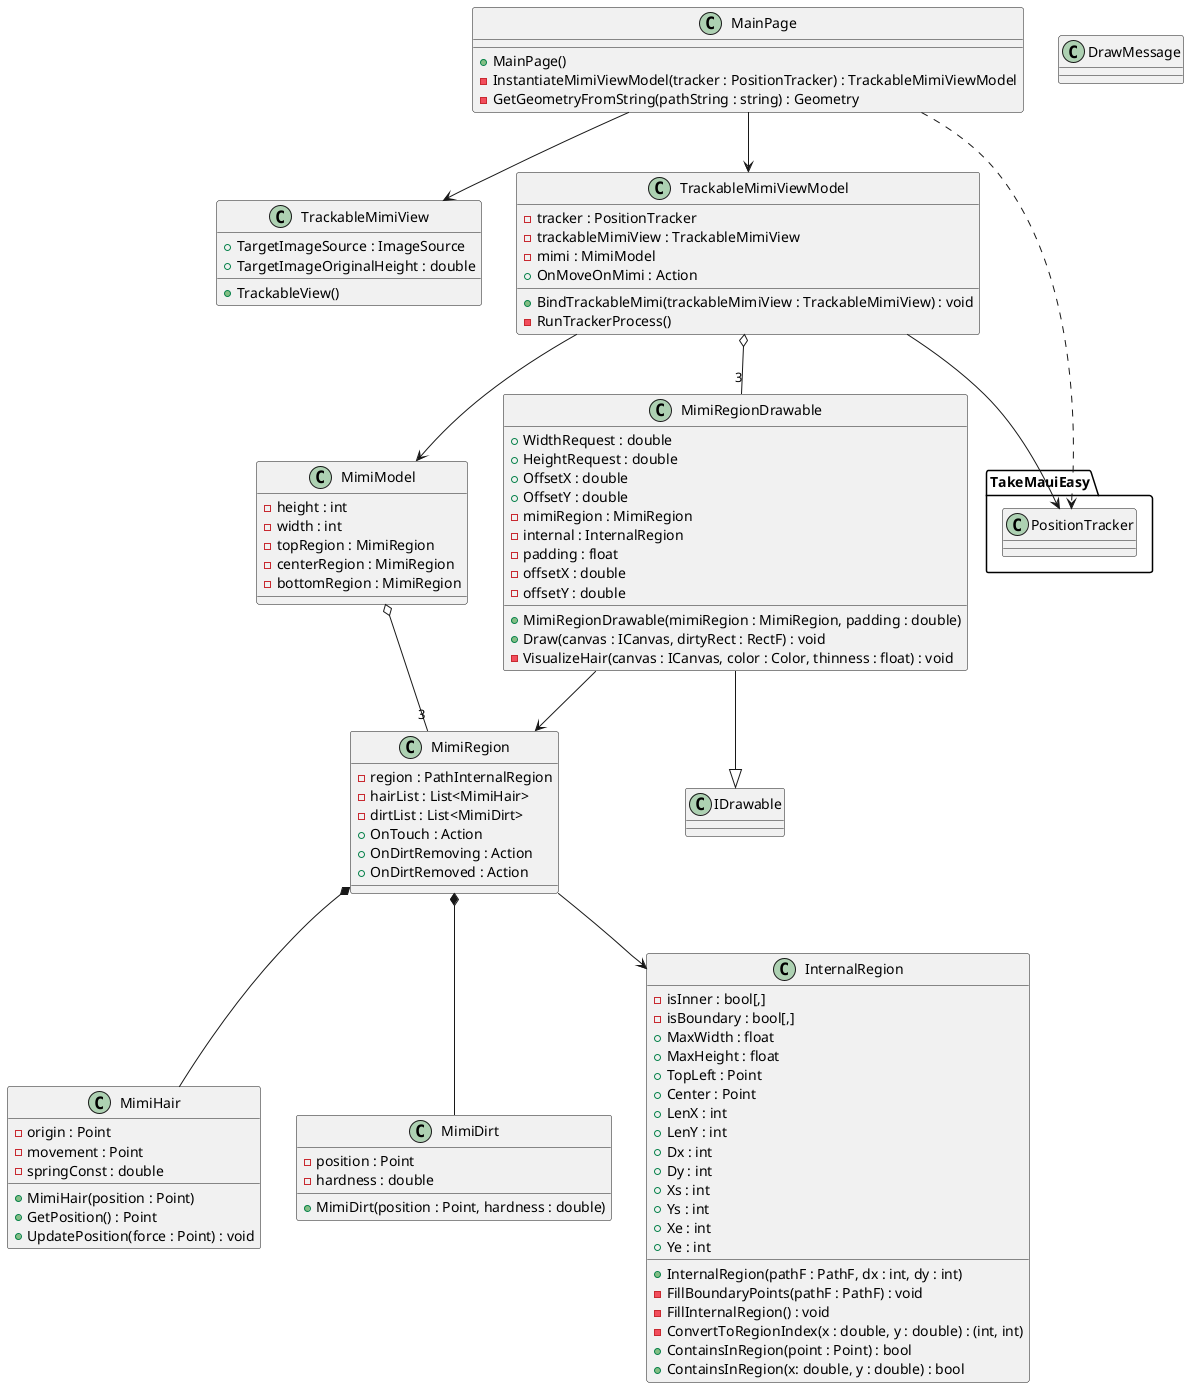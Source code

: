 @startuml MimikakiClassDiagram
' Models
class MimiModel
{
    - height : int
    - width : int
    - topRegion : MimiRegion
    - centerRegion : MimiRegion
    - bottomRegion : MimiRegion
}

class MimiRegion
{
    - region : PathInternalRegion
    - hairList : List<MimiHair>
    - dirtList : List<MimiDirt>
    + OnTouch : Action
    + OnDirtRemoving : Action
    + OnDirtRemoved : Action
}

class MimiHair
{
    - origin : Point
    - movement : Point
    - springConst : double
    + MimiHair(position : Point)
    + GetPosition() : Point
    + UpdatePosition(force : Point) : void
}

class MimiDirt
{
    - position : Point
    - hardness : double
    + MimiDirt(position : Point, hardness : double)
}

class InternalRegion
{
    '- dict : Dictionary<string, bool[,]>
    '+ this[string] : bool[,]
    - isInner : bool[,]
    - isBoundary : bool[,]
    + MaxWidth : float
    + MaxHeight : float
    + TopLeft : Point
    + Center : Point
    + LenX : int
    + LenY : int
    + Dx : int
    + Dy : int
    + Xs : int
    + Ys : int
    + Xe : int
    + Ye : int
    + InternalRegion(pathF : PathF, dx : int, dy : int)
    - FillBoundaryPoints(pathF : PathF) : void
    - FillInternalRegion() : void
    - ConvertToRegionIndex(x : double, y : double) : (int, int)
    + ContainsInRegion(point : Point) : bool
    + ContainsInRegion(x: double, y : double) : bool
}

' Views
class TrackableMimiView
{
    ' - targetView : ViewModels
    + TargetImageSource : ImageSource
    + TargetImageOriginalHeight : double
    ' - displayRatio : double
    + TrackableView()
    ' + SetTargetView(targetView : View, targetHeightRequest : double) : Task
    ' - InitializeTrackableView() : Task
    ' + RegistDetectableRegionView(detectableView : DetectableRegionView) : void
}

' class MimiRegionView
' {
'     - regionDots : Shape[,]
'     + DetectableRegionView(...)
'     + ShowFlaggedRegion(region : PathInternalRegion, flags : bool[,], color : Color) : void
' }

' ViewModels
class TrackableMimiViewModel
{
    - tracker : PositionTracker
    - trackableMimiView : TrackableMimiView
    - mimi : MimiModel
    + OnMoveOnMimi : Action
    + BindTrackableMimi(trackableMimiView : TrackableMimiView) : void
    - RunTrackerProcess()
}

' class MimiRegionViewModel
' {
'     - regionView : MimiRegionView
'     - region : MimiRegion
'     + MimiRegionViewModel(geometry : Geometry)
' }

' Drawable
class MimiRegionDrawable
{
    + WidthRequest : double
    + HeightRequest : double
    + OffsetX : double
    + OffsetY : double
    - mimiRegion : MimiRegion
    - internal : InternalRegion
    - padding : float
    - offsetX : double
    - offsetY : double
    + MimiRegionDrawable(mimiRegion : MimiRegion, padding : double)
    + Draw(canvas : ICanvas, dirtyRect : RectF) : void
    - VisualizeHair(canvas : ICanvas, color : Color, thinness : float) : void
}

' Message
class DrawMessage
{
    
}

' Page
class MainPage
{
    + MainPage()
    - InstantiateMimiViewModel(tracker : PositionTracker) : TrackableMimiViewModel
    - GetGeometryFromString(pathString : string) : Geometry
}

' Library
package TakeMauiEasy
{
    class PositionTracker
}

' 
MimiModel o-- "3" MimiRegion
MimiRegion --> InternalRegion
MimiRegion *-- MimiHair
MimiRegion *-- MimiDirt
'
TrackableMimiViewModel --> PositionTracker
TrackableMimiViewModel --> MimiModel
TrackableMimiViewModel o-- "3" MimiRegionDrawable

MainPage --> TrackableMimiViewModel
MainPage ..> PositionTracker
MainPage --> TrackableMimiView

MimiRegionDrawable --|> IDrawable
MimiRegionDrawable --> MimiRegion

@enduml